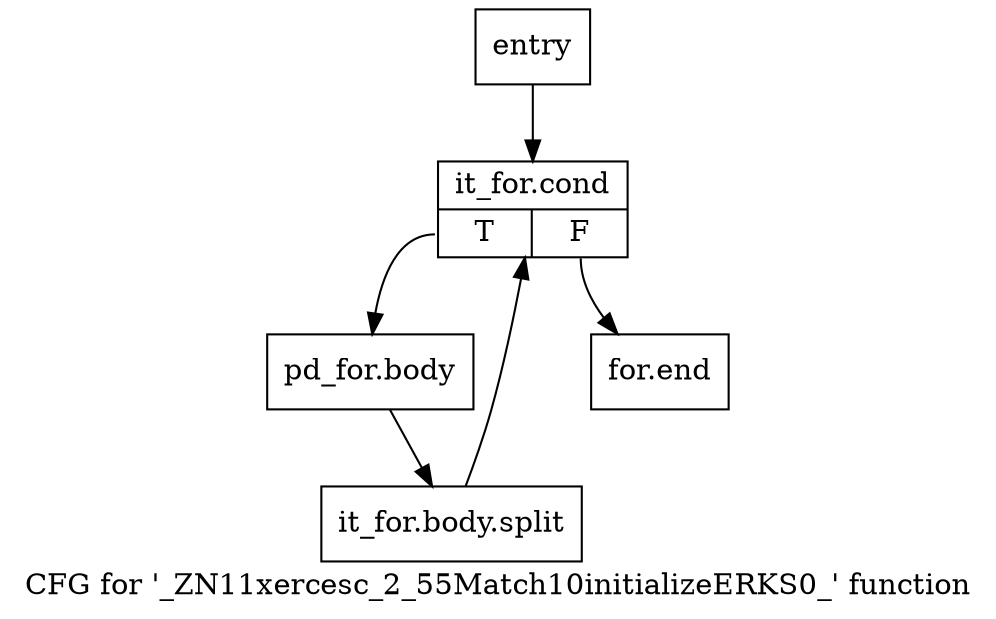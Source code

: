 digraph "CFG for '_ZN11xercesc_2_55Match10initializeERKS0_' function" {
	label="CFG for '_ZN11xercesc_2_55Match10initializeERKS0_' function";

	Node0x3a80400 [shape=record,label="{entry}"];
	Node0x3a80400 -> Node0x3a80450;
	Node0x3a80450 [shape=record,label="{it_for.cond|{<s0>T|<s1>F}}"];
	Node0x3a80450:s0 -> Node0x3a804a0;
	Node0x3a80450:s1 -> Node0x3a804f0;
	Node0x3a804a0 [shape=record,label="{pd_for.body}"];
	Node0x3a804a0 -> Node0xabaa070;
	Node0xabaa070 [shape=record,label="{it_for.body.split}"];
	Node0xabaa070 -> Node0x3a80450;
	Node0x3a804f0 [shape=record,label="{for.end}"];
}
